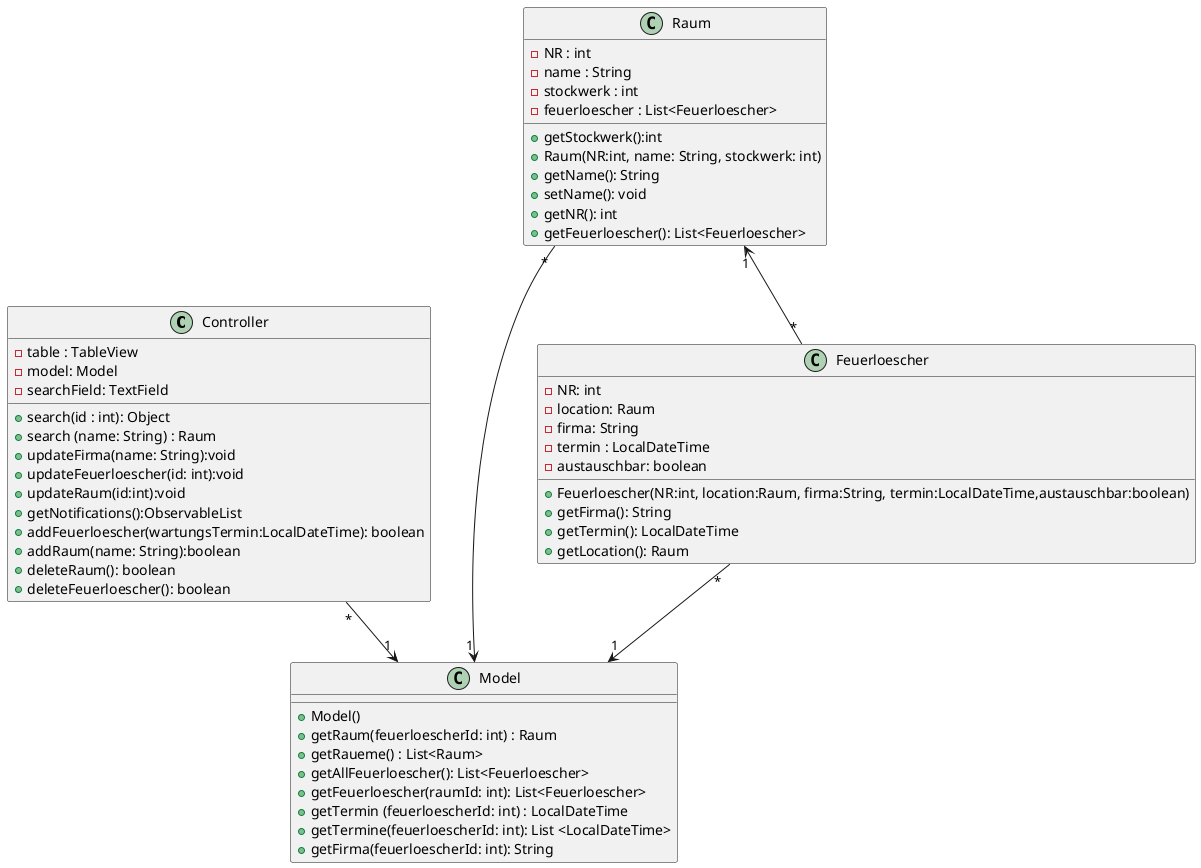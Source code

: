 @startuml
'https://plantuml.com/class-diagram



 class Controller  {
    - table : TableView
    - model: Model
    - searchField: TextField

    + search(id : int): Object
    + search (name: String) : Raum
    + updateFirma(name: String):void
    + updateFeuerloescher(id: int):void
    + updateRaum(id:int):void
    + getNotifications():ObservableList
    + addFeuerloescher(wartungsTermin:LocalDateTime): boolean
    + addRaum(name: String):boolean
    + deleteRaum(): boolean
    + deleteFeuerloescher(): boolean



 }

 class Model {


  + Model()
  + getRaum(feuerloescherId: int) : Raum
  + getRaueme() : List<Raum>
  + getAllFeuerloescher(): List<Feuerloescher>
  + getFeuerloescher(raumId: int): List<Feuerloescher>
  + getTermin (feuerloescherId: int) : LocalDateTime
  + getTermine(feuerloescherId: int): List <LocalDateTime>
  + getFirma(feuerloescherId: int): String


 }

 class Raum {
   - NR : int
   - name : String
   - stockwerk : int
   - feuerloescher : List<Feuerloescher>

   + getStockwerk():int
   + Raum(NR:int, name: String, stockwerk: int)
   + getName(): String
   + setName(): void
   + getNR(): int
   + getFeuerloescher(): List<Feuerloescher>
 }

class Feuerloescher {

   - NR: int
   - location: Raum
   - firma: String
   - termin : LocalDateTime
   - austauschbar: boolean

   + Feuerloescher(NR:int, location:Raum, firma:String, termin:LocalDateTime,austauschbar:boolean)
   + getFirma(): String
   + getTermin(): LocalDateTime
   + getLocation(): Raum
}


 Controller "*" --> "1" Model
 Raum "*" --> "1" Model
 Raum "1" <-- "*" Feuerloescher
 Feuerloescher "*" --> "1" Model

@enduml